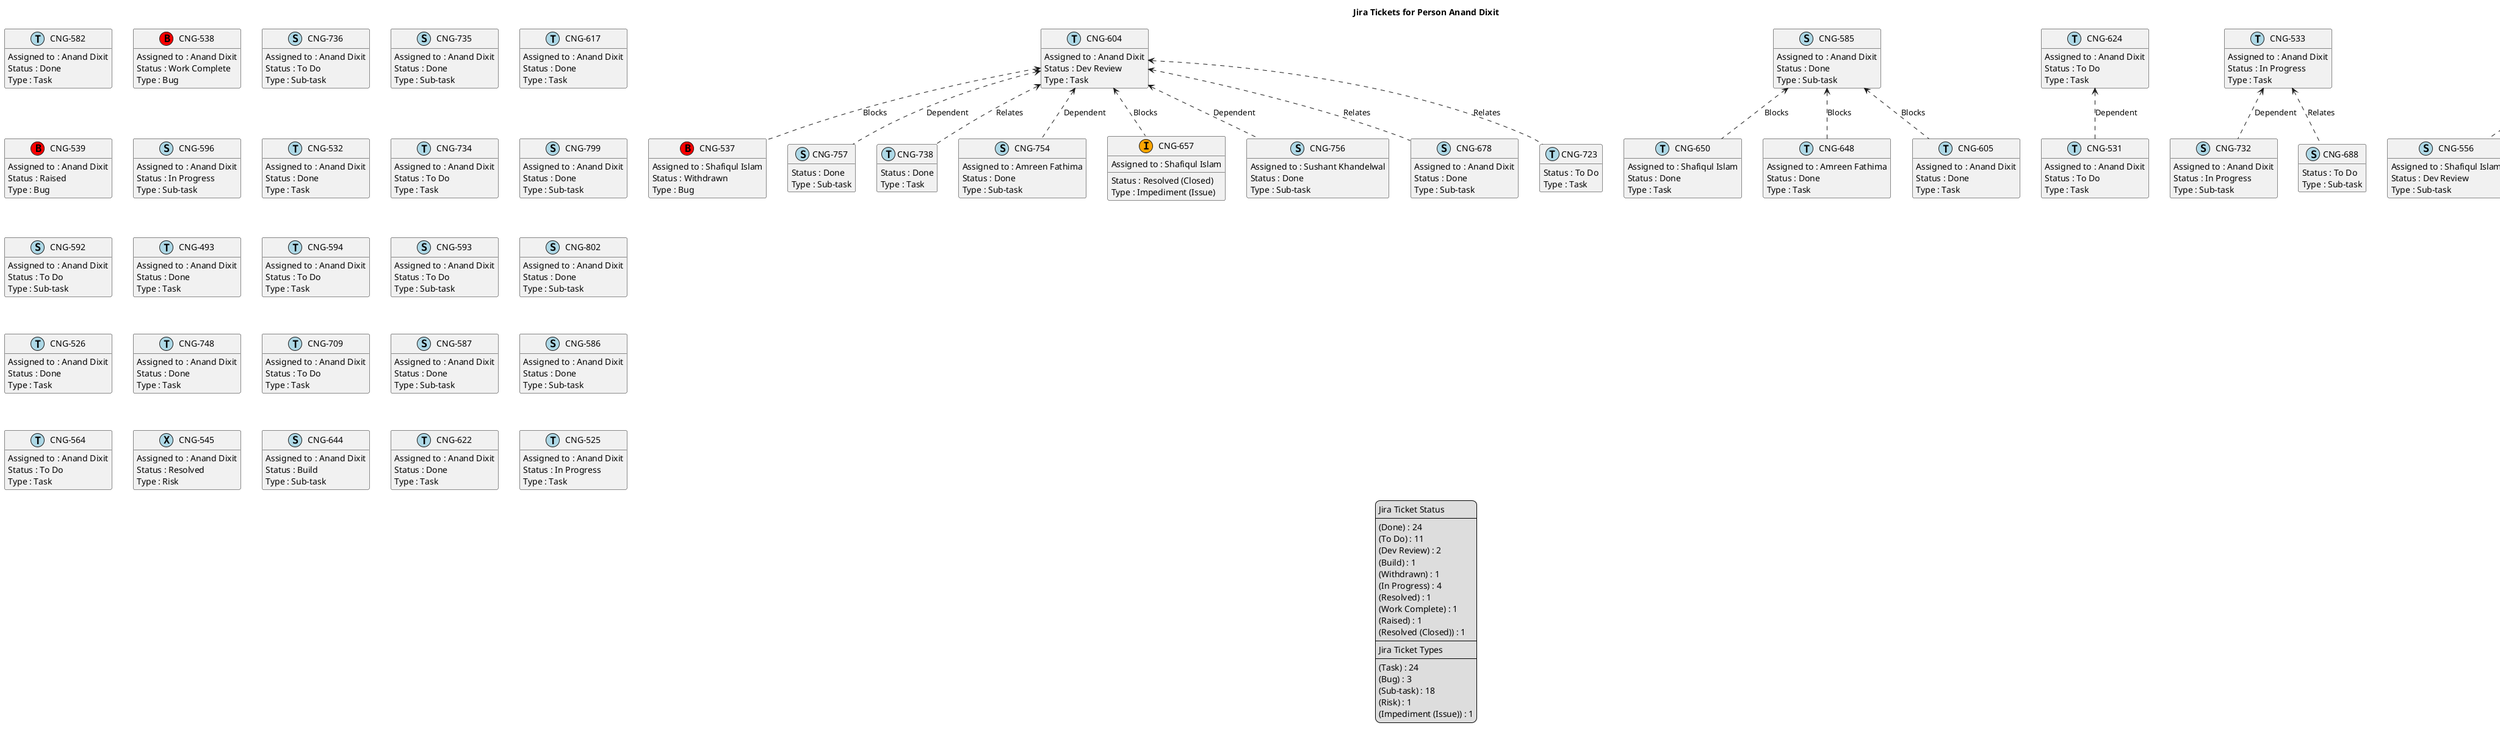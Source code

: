 @startuml
'https://plantuml.com/class-diagram

' GENERATE CLASS DIAGRAM ===========
' Generated at    : Tue Apr 23 13:28:09 CEST 2024

title Jira Tickets for Person Anand Dixit
hide empty members

legend
Jira Ticket Status
----
(Done) : 24
(To Do) : 11
(Dev Review) : 2
(Build) : 1
(Withdrawn) : 1
(In Progress) : 4
(Resolved) : 1
(Work Complete) : 1
(Raised) : 1
(Resolved (Closed)) : 1
----
Jira Ticket Types
----
(Task) : 24
(Bug) : 3
(Sub-task) : 18
(Risk) : 1
(Impediment (Issue)) : 1
end legend


' Tickets =======
class "CNG-582" << (T,lightblue) >> {
  Assigned to : Anand Dixit
  Status : Done
  Type : Task
}

class "CNG-538" << (B,red) >> {
  Assigned to : Anand Dixit
  Status : Work Complete
  Type : Bug
}

class "CNG-736" << (S,lightblue) >> {
  Assigned to : Anand Dixit
  Status : To Do
  Type : Sub-task
}

class "CNG-735" << (S,lightblue) >> {
  Assigned to : Anand Dixit
  Status : Done
  Type : Sub-task
}

class "CNG-537" << (B,red) >> {
  Assigned to : Shafiqul Islam
  Status : Withdrawn
  Type : Bug
}

class "CNG-757" << (S,lightblue) >> {
  Status : Done
  Type : Sub-task
}

class "CNG-617" << (T,lightblue) >> {
  Assigned to : Anand Dixit
  Status : Done
  Type : Task
}

class "CNG-738" << (T,lightblue) >> {
  Status : Done
  Type : Task
}

class "CNG-539" << (B,red) >> {
  Assigned to : Anand Dixit
  Status : Raised
  Type : Bug
}

class "CNG-596" << (S,lightblue) >> {
  Assigned to : Anand Dixit
  Status : In Progress
  Type : Sub-task
}

class "CNG-650" << (T,lightblue) >> {
  Assigned to : Shafiqul Islam
  Status : Done
  Type : Task
}

class "CNG-532" << (T,lightblue) >> {
  Assigned to : Anand Dixit
  Status : Done
  Type : Task
}

class "CNG-531" << (T,lightblue) >> {
  Assigned to : Anand Dixit
  Status : To Do
  Type : Task
}

class "CNG-732" << (S,lightblue) >> {
  Assigned to : Anand Dixit
  Status : In Progress
  Type : Sub-task
}

class "CNG-556" << (S,lightblue) >> {
  Assigned to : Shafiqul Islam
  Status : Dev Review
  Type : Sub-task
}

class "CNG-754" << (S,lightblue) >> {
  Assigned to : Amreen Fathima
  Status : Done
  Type : Sub-task
}

class "CNG-533" << (T,lightblue) >> {
  Assigned to : Anand Dixit
  Status : In Progress
  Type : Task
}

class "CNG-734" << (T,lightblue) >> {
  Assigned to : Anand Dixit
  Status : To Do
  Type : Task
}

class "CNG-657" << (I,orange) >> {
  Assigned to : Shafiqul Islam
  Status : Resolved (Closed)
  Type : Impediment (Issue)
}

class "CNG-756" << (S,lightblue) >> {
  Assigned to : Sushant Khandelwal
  Status : Done
  Type : Sub-task
}

class "CNG-535" << (T,lightblue) >> {
  Assigned to : Anand Dixit
  Status : Done
  Type : Task
}

class "CNG-799" << (S,lightblue) >> {
  Assigned to : Anand Dixit
  Status : Done
  Type : Sub-task
}

class "CNG-678" << (S,lightblue) >> {
  Assigned to : Anand Dixit
  Status : Done
  Type : Sub-task
}

class "CNG-592" << (S,lightblue) >> {
  Assigned to : Anand Dixit
  Status : To Do
  Type : Sub-task
}

class "CNG-493" << (T,lightblue) >> {
  Assigned to : Anand Dixit
  Status : Done
  Type : Task
}

class "CNG-594" << (T,lightblue) >> {
  Assigned to : Anand Dixit
  Status : To Do
  Type : Task
}

class "CNG-593" << (S,lightblue) >> {
  Assigned to : Anand Dixit
  Status : To Do
  Type : Sub-task
}

class "CNG-648" << (T,lightblue) >> {
  Assigned to : Amreen Fathima
  Status : Done
  Type : Task
}

class "CNG-802" << (S,lightblue) >> {
  Assigned to : Anand Dixit
  Status : Done
  Type : Sub-task
}

class "CNG-604" << (T,lightblue) >> {
  Assigned to : Anand Dixit
  Status : Dev Review
  Type : Task
}

class "CNG-526" << (T,lightblue) >> {
  Assigned to : Anand Dixit
  Status : Done
  Type : Task
}

class "CNG-605" << (T,lightblue) >> {
  Assigned to : Anand Dixit
  Status : Done
  Type : Task
}

class "CNG-748" << (T,lightblue) >> {
  Assigned to : Anand Dixit
  Status : Done
  Type : Task
}

class "CNG-806" << (T,lightblue) >> {
  Assigned to : Abinaya Arumugasamy
  Status : Done
  Type : Task
}

class "CNG-709" << (T,lightblue) >> {
  Assigned to : Anand Dixit
  Status : To Do
  Type : Task
}

class "CNG-585" << (S,lightblue) >> {
  Assigned to : Anand Dixit
  Status : Done
  Type : Sub-task
}

class "CNG-587" << (S,lightblue) >> {
  Assigned to : Anand Dixit
  Status : Done
  Type : Sub-task
}

class "CNG-542" << (T,lightblue) >> {
  Assigned to : Abinaya Arumugasamy
  Status : Done
  Type : Task
}

class "CNG-586" << (S,lightblue) >> {
  Assigned to : Anand Dixit
  Status : Done
  Type : Sub-task
}

class "CNG-564" << (T,lightblue) >> {
  Assigned to : Anand Dixit
  Status : To Do
  Type : Task
}

class "CNG-688" << (S,lightblue) >> {
  Status : To Do
  Type : Sub-task
}

class "CNG-545" << (X,lightblue) >> {
  Assigned to : Anand Dixit
  Status : Resolved
  Type : Risk
}

class "CNG-644" << (S,lightblue) >> {
  Assigned to : Anand Dixit
  Status : Build
  Type : Sub-task
}

class "CNG-622" << (T,lightblue) >> {
  Assigned to : Anand Dixit
  Status : Done
  Type : Task
}

class "CNG-525" << (T,lightblue) >> {
  Assigned to : Anand Dixit
  Status : In Progress
  Type : Task
}

class "CNG-624" << (T,lightblue) >> {
  Assigned to : Anand Dixit
  Status : To Do
  Type : Task
}

class "CNG-723" << (T,lightblue) >> {
  Status : To Do
  Type : Task
}



' Links =======
"CNG-533" <.. "CNG-732" : Dependent
"CNG-533" <.. "CNG-688" : Relates
"CNG-535" <.. "CNG-542" : Dependent
"CNG-535" <.. "CNG-806" : Dependent
"CNG-535" <.. "CNG-556" : Dependent
"CNG-585" <.. "CNG-605" : Blocks
"CNG-585" <.. "CNG-648" : Blocks
"CNG-585" <.. "CNG-650" : Blocks
"CNG-624" <.. "CNG-531" : Dependent
"CNG-604" <.. "CNG-657" : Blocks
"CNG-604" <.. "CNG-537" : Blocks
"CNG-604" <.. "CNG-754" : Dependent
"CNG-604" <.. "CNG-756" : Dependent
"CNG-604" <.. "CNG-757" : Dependent
"CNG-604" <.. "CNG-678" : Relates
"CNG-604" <.. "CNG-738" : Relates
"CNG-604" <.. "CNG-723" : Relates


@enduml

